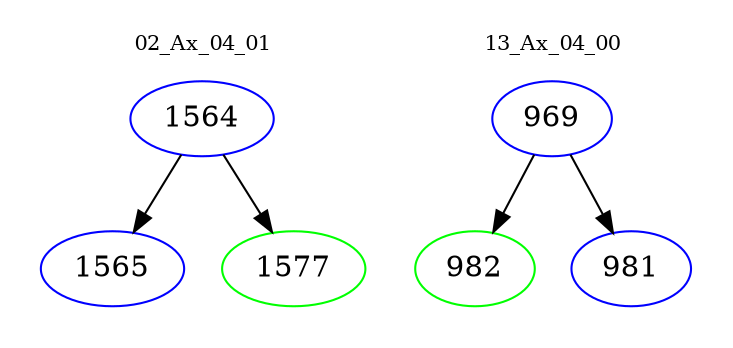digraph{
subgraph cluster_0 {
color = white
label = "02_Ax_04_01";
fontsize=10;
T0_1564 [label="1564", color="blue"]
T0_1564 -> T0_1565 [color="black"]
T0_1565 [label="1565", color="blue"]
T0_1564 -> T0_1577 [color="black"]
T0_1577 [label="1577", color="green"]
}
subgraph cluster_1 {
color = white
label = "13_Ax_04_00";
fontsize=10;
T1_969 [label="969", color="blue"]
T1_969 -> T1_982 [color="black"]
T1_982 [label="982", color="green"]
T1_969 -> T1_981 [color="black"]
T1_981 [label="981", color="blue"]
}
}
